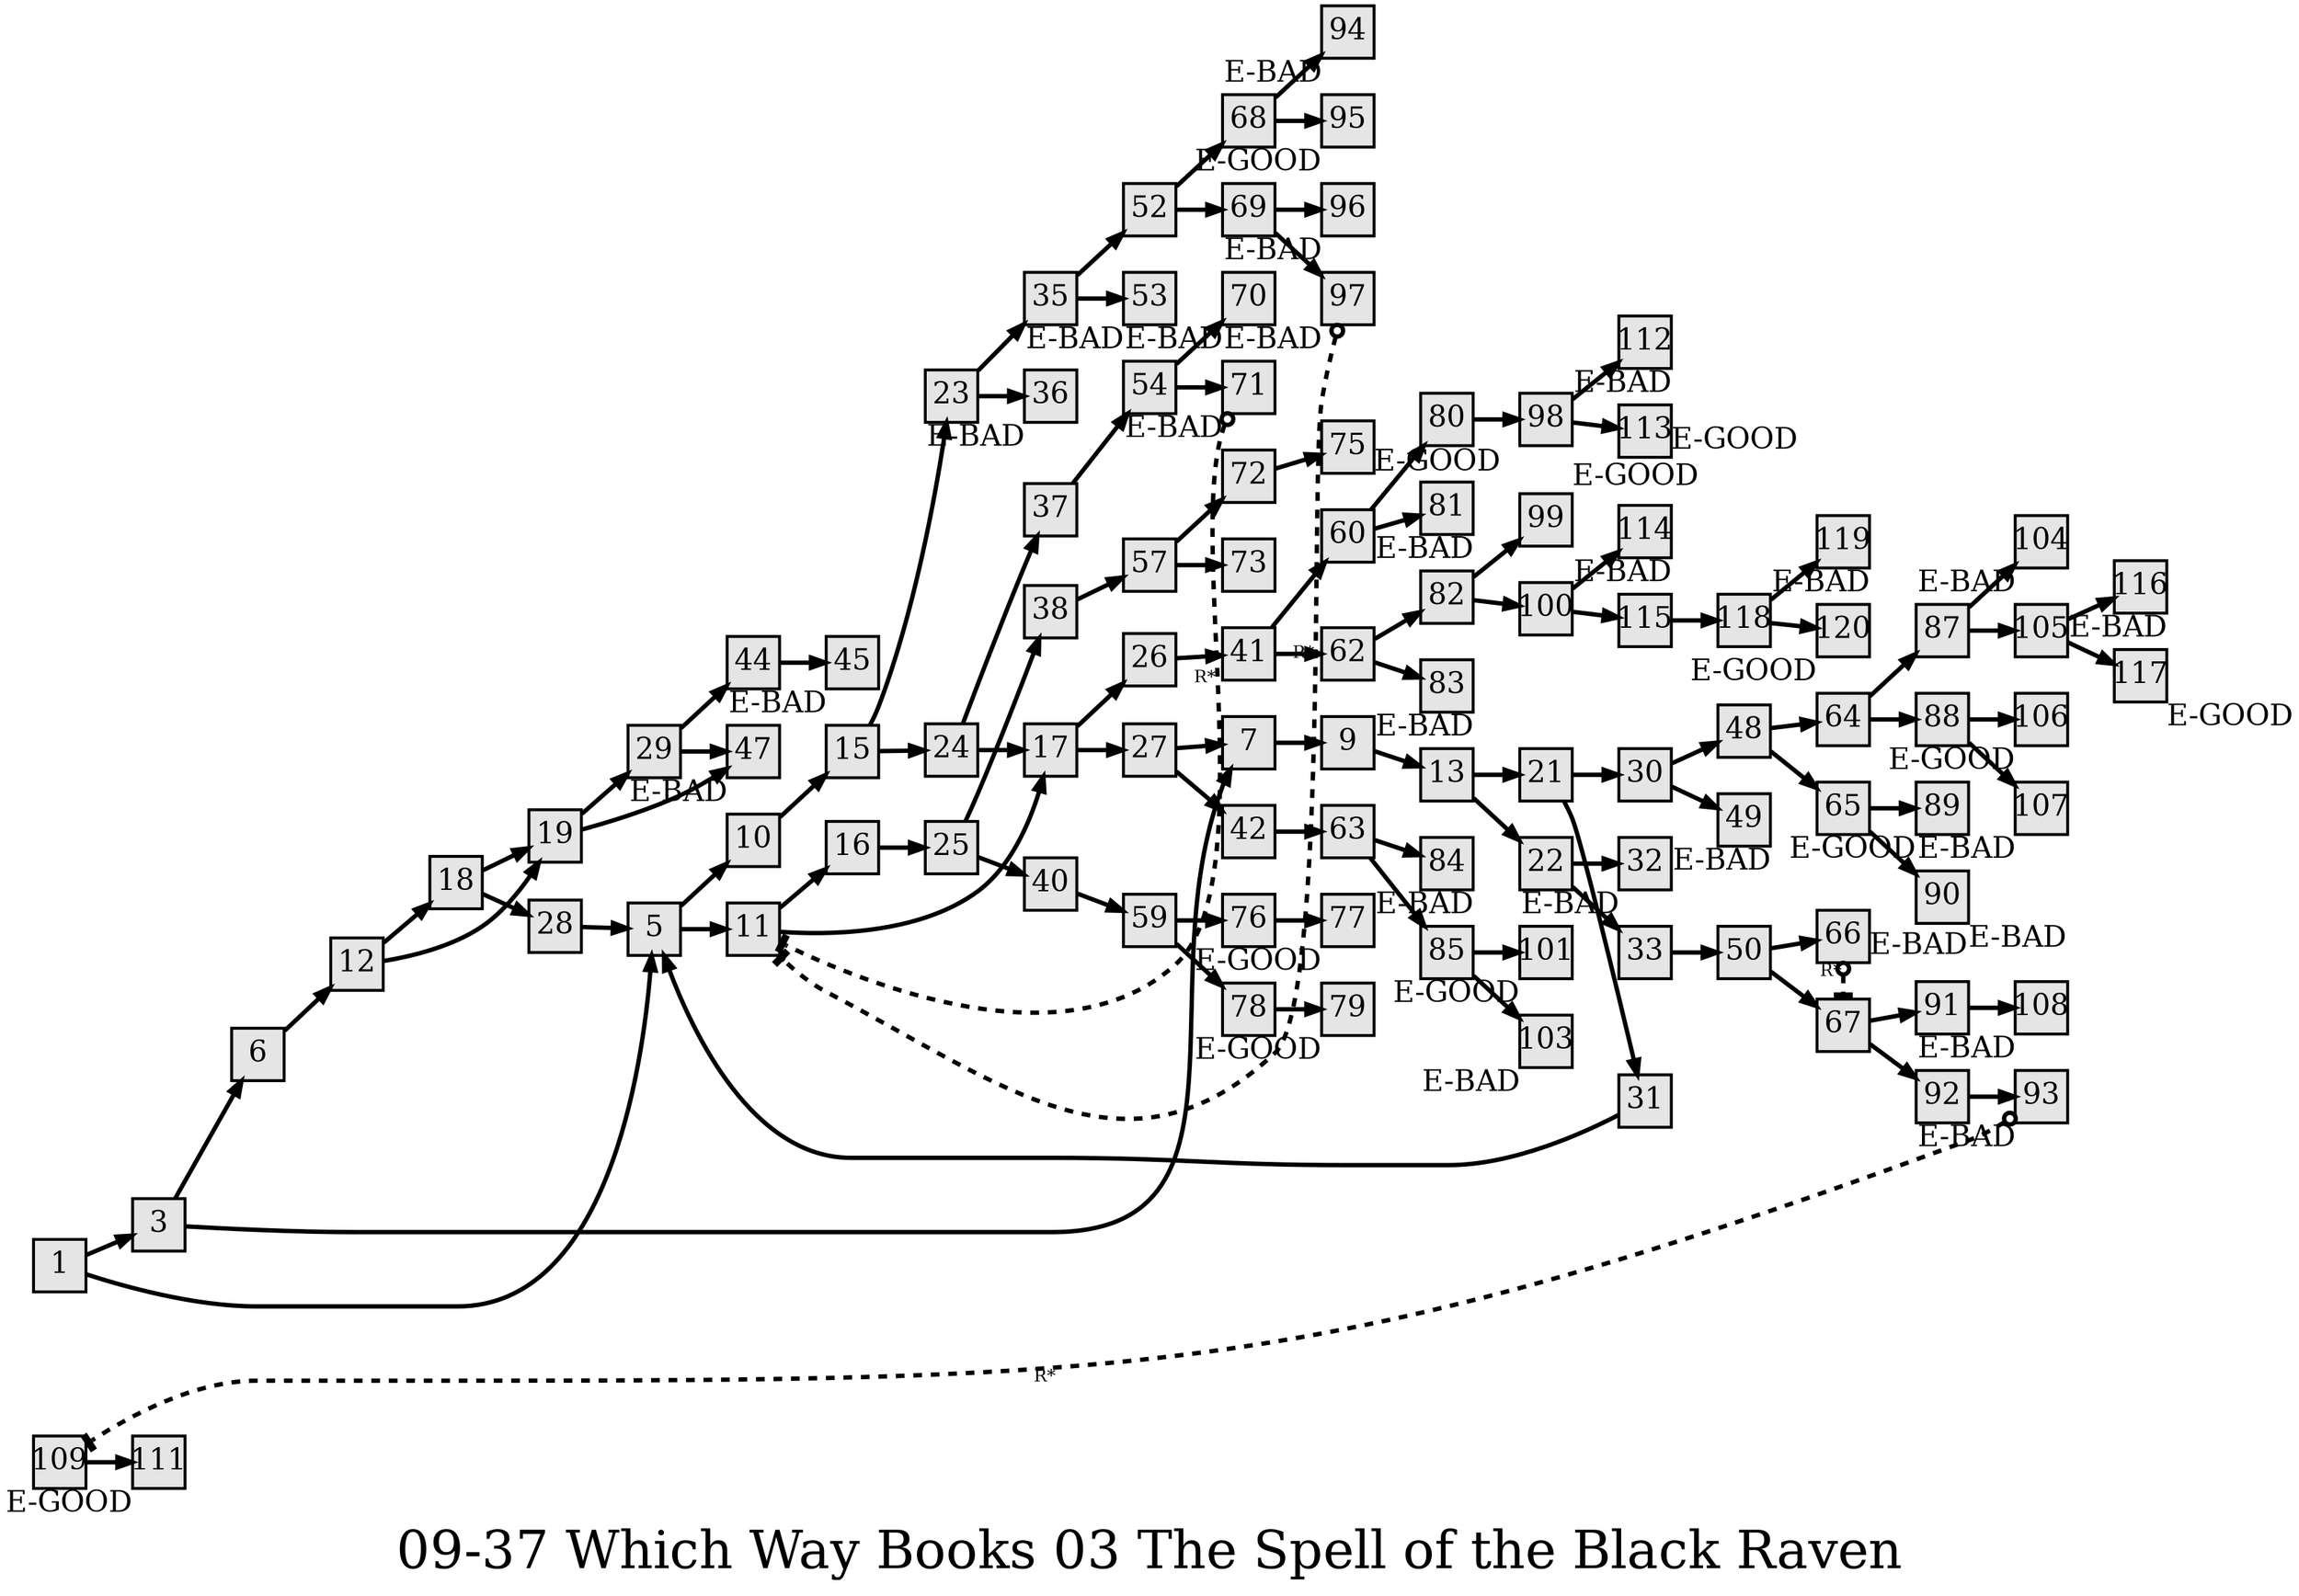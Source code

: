 digraph g{
  graph [ label="09-37 Which Way Books 03 The Spell of the Black Raven" rankdir=LR, ordering=out, fontsize=36, nodesep="0.35", ranksep="0.45"];
  node  [shape=rect, penwidth=2, fontsize=20, style=filled, fillcolor=grey90, margin="0,0", labelfloat=true, regular=true, fixedsize=true];
  edge  [labelfloat=true, penwidth=3, fontsize=12];
  // ---;
  // group  : Katz;
  // id     :;
  // gbid   :;
  // series :;
  // title  :;
  // author :;
  // credit:;
  // - name : Juliet Way-Henthorne;
  // role : encoder;
  // date : 2017-08-31;
  // - name : Jeremy Douglass;
  // role : editor;
  // date : 2017-10-19;
  // render:;
  // - name   : small;
  // styles : gvStyles-small.txt;
  // engine : dot;
  // comment: >;
  
  // ---;
  
  // From | To | Label;
  
  1 -> 3;
  1 -> 5;
  3 -> 6;
  3 -> 7;
  5 -> 10;
  5 -> 11;
  6 -> 12;
  7 -> 9;
  9 -> 13;
  10 -> 15;
  11 -> 16;
  11 -> 17;
  12 -> 18;
  12 -> 19;
  13 -> 21;
  13 -> 22;
  15 -> 23;
  15 -> 24;
  16 -> 25;
  17 -> 26;
  17 -> 27;
  18 -> 19;
  18 -> 28;
  19 -> 29;
  19 -> 47;
  21 -> 30;
  21 -> 31;
  22 -> 32;
  22 -> 33;
  23 -> 35;
  23 -> 36;
  24 -> 37;
  24 -> 17;
  25 -> 38;
  25 -> 40;
  26 -> 41;
  27 -> 7;
  27 -> 42;
  28 -> 5;
  29 -> 44;
  29 -> 47;
  30 -> 48;
  30 -> 49;
  31 -> 5;
  32	[ xlabel="E-BAD" ];
  33 -> 50;
  35 -> 52;
  35 -> 53;
  36	[ xlabel="E-BAD" ];
  37 -> 54;
  38 -> 57;
  40 -> 59;
  41 -> 60;
  41 -> 62;
  42 -> 63;
  44 -> 45;
  45	[ xlabel="E-BAD" ];
  47	[ xlabel="E-BAD" ];
  48 -> 64;
  48 -> 65;
  49	[ xlabel="E-BAD" ];
  50 -> 66;
  50 -> 67;
  52 -> 68;
  52 -> 69;
  53	[ xlabel="E-BAD" ];
  54 -> 70;
  54 -> 71;
  57 -> 72;
  57 -> 73;
  59 -> 76;
  59 -> 78;
  60 -> 80;
  60 -> 81;
  62 -> 82;
  62 -> 83;
  63 -> 84;
  63 -> 85;
  64 -> 87;
  64 -> 88;
  65 -> 89;
  65 -> 90;
  66	[ xlabel="E-BAD" ];
  66 -> 67	[ xlabel="R*", dir=both, arrowhead=tee, arrowtail=odot, style=dashed, constraint=false, label="" ];
  67 -> 91;
  67 -> 92;
  68 -> 94;
  68 -> 95;
  69 -> 96;
  69 -> 97;
  70	[ xlabel="E-BAD" ];
  71	[ xlabel="E-BAD" ];
  71 -> 11	[ xlabel="R*", dir=both, arrowhead=tee, arrowtail=odot, style=dashed, constraint=false, label="" ];
  72 -> 75;
  75	[ xlabel="E-GOOD" ];
  76 -> 77;
  77	[ xlabel="E-GOOD" ];
  78 -> 79;
  79	[ xlabel="E-GOOD" ];
  80 -> 98;
  81	[ xlabel="E-BAD" ];
  82 -> 99;
  82 -> 100;
  83	[ xlabel="E-BAD" ];
  84	[ xlabel="E-BAD" ];
  85 -> 101;
  85 -> 103;
  87 -> 104;
  87 -> 105;
  88 -> 106;
  88 -> 107;
  89	[ xlabel="E-GOOD" ];
  90	[ xlabel="E-BAD" ];
  91 -> 108;
  92 -> 93;
  93	[ xlabel="E-BAD" ];
  93 -> 109	[ xlabel="R*", dir=both, arrowhead=tee, arrowtail=odot, style=dashed, constraint=false, label="" ];
  94	[ xlabel="E-BAD" ];
  95	[ xlabel="E-GOOD" ];
  96	[ xlabel="E-BAD" ];
  97	[ xlabel="E-BAD" ];
  97 -> 11	[ xlabel="R*", dir=both, arrowhead=tee, arrowtail=odot, style=dashed, constraint=false, label="" ];
  98 -> 112;
  98 -> 113;
  99	[ xlabel="E-GOOD" ];
  100 -> 114;
  100 -> 115;
  101	[ xlabel="E-GOOD" ];
  103	[ xlabel="E-BAD" ];
  104	[ xlabel="E-BAD" ];
  105 -> 116;
  105 -> 117;
  106	[ xlabel="E-GOOD" ];
  107	[ xlabel="E-BAD" ];
  108	[ xlabel="E-BAD" ];
  109 -> 111;
  111	[ xlabel="E-GOOD" ];
  112	[ xlabel="E-BAD" ];
  113	[ xlabel="E-GOOD" ];
  114	[ xlabel="E-BAD" ];
  115 -> 118;
  116	[ xlabel="E-BAD" ];
  117	[ xlabel="E-GOOD" ];
  118 -> 119;
  118 -> 120;
  119	[ xlabel="E-BAD" ];
  120	[ xlabel="E-GOOD" ];
}

